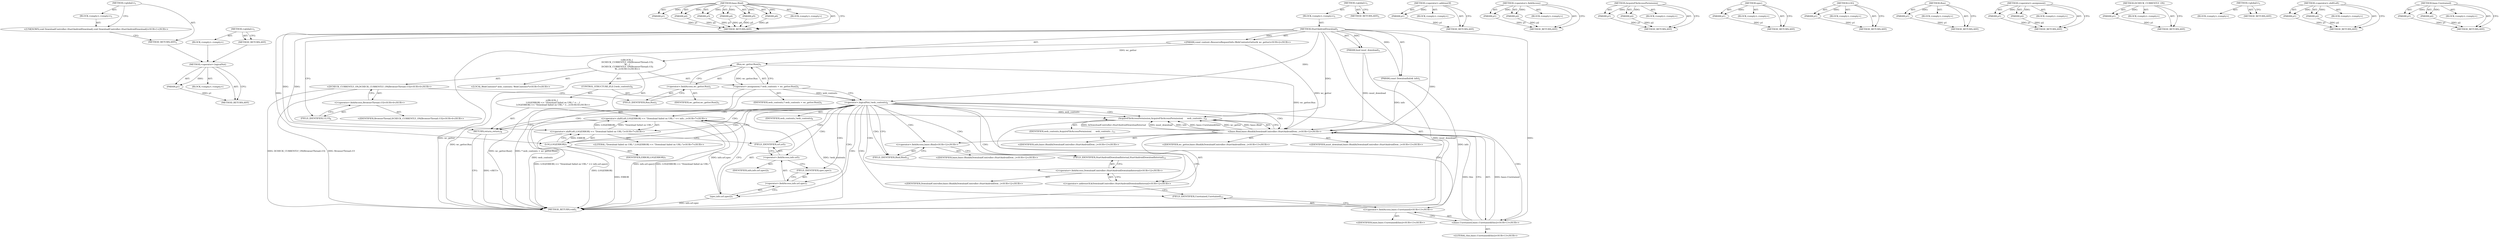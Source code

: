 digraph "&lt;global&gt;" {
vulnerable_103 [label=<(METHOD,&lt;operator&gt;.logicalNot)>];
vulnerable_104 [label=<(PARAM,p1)>];
vulnerable_105 [label=<(BLOCK,&lt;empty&gt;,&lt;empty&gt;)>];
vulnerable_106 [label=<(METHOD_RETURN,ANY)>];
vulnerable_125 [label=<(METHOD,base.Bind)>];
vulnerable_126 [label=<(PARAM,p1)>];
vulnerable_127 [label=<(PARAM,p2)>];
vulnerable_128 [label=<(PARAM,p3)>];
vulnerable_129 [label=<(PARAM,p4)>];
vulnerable_130 [label=<(PARAM,p5)>];
vulnerable_131 [label=<(PARAM,p6)>];
vulnerable_132 [label=<(BLOCK,&lt;empty&gt;,&lt;empty&gt;)>];
vulnerable_133 [label=<(METHOD_RETURN,ANY)>];
vulnerable_6 [label=<(METHOD,&lt;global&gt;)<SUB>1</SUB>>];
vulnerable_7 [label=<(BLOCK,&lt;empty&gt;,&lt;empty&gt;)<SUB>1</SUB>>];
vulnerable_8 [label=<(METHOD,StartAndroidDownload)<SUB>1</SUB>>];
vulnerable_9 [label="<(PARAM,const content::ResourceRequestInfo::WebContentsGetter&amp; wc_getter)<SUB>2</SUB>>"];
vulnerable_10 [label=<(PARAM,bool must_download)<SUB>3</SUB>>];
vulnerable_11 [label=<(PARAM,const DownloadInfo&amp; info)<SUB>3</SUB>>];
vulnerable_12 [label="<(BLOCK,{
  DCHECK_CURRENTLY_ON(BrowserThread::UI);
  W...,{
  DCHECK_CURRENTLY_ON(BrowserThread::UI);
  W...)<SUB>3</SUB>>"];
vulnerable_13 [label="<(DCHECK_CURRENTLY_ON,DCHECK_CURRENTLY_ON(BrowserThread::UI))<SUB>4</SUB>>"];
vulnerable_14 [label="<(&lt;operator&gt;.fieldAccess,BrowserThread::UI)<SUB>4</SUB>>"];
vulnerable_15 [label="<(IDENTIFIER,BrowserThread,DCHECK_CURRENTLY_ON(BrowserThread::UI))<SUB>4</SUB>>"];
vulnerable_16 [label=<(FIELD_IDENTIFIER,UI,UI)<SUB>4</SUB>>];
vulnerable_17 [label="<(LOCAL,WebContents* web_contents: WebContents*)<SUB>5</SUB>>"];
vulnerable_18 [label=<(&lt;operator&gt;.assignment,* web_contents = wc_getter.Run())<SUB>5</SUB>>];
vulnerable_19 [label=<(IDENTIFIER,web_contents,* web_contents = wc_getter.Run())<SUB>5</SUB>>];
vulnerable_20 [label=<(Run,wc_getter.Run())<SUB>5</SUB>>];
vulnerable_21 [label=<(&lt;operator&gt;.fieldAccess,wc_getter.Run)<SUB>5</SUB>>];
vulnerable_22 [label=<(IDENTIFIER,wc_getter,wc_getter.Run())<SUB>5</SUB>>];
vulnerable_23 [label=<(FIELD_IDENTIFIER,Run,Run)<SUB>5</SUB>>];
vulnerable_24 [label=<(CONTROL_STRUCTURE,IF,if (!web_contents))<SUB>6</SUB>>];
vulnerable_25 [label=<(&lt;operator&gt;.logicalNot,!web_contents)<SUB>6</SUB>>];
vulnerable_26 [label=<(IDENTIFIER,web_contents,!web_contents)<SUB>6</SUB>>];
vulnerable_27 [label="<(BLOCK,{
    LOG(ERROR) &lt;&lt; &quot;Download failed on URL:&quot; &lt;...,{
    LOG(ERROR) &lt;&lt; &quot;Download failed on URL:&quot; &lt;...)<SUB>6</SUB>>"];
vulnerable_28 [label="<(&lt;operator&gt;.shiftLeft,LOG(ERROR) &lt;&lt; &quot;Download failed on URL:&quot; &lt;&lt; info...)<SUB>7</SUB>>"];
vulnerable_29 [label="<(&lt;operator&gt;.shiftLeft,LOG(ERROR) &lt;&lt; &quot;Download failed on URL:&quot;)<SUB>7</SUB>>"];
vulnerable_30 [label=<(LOG,LOG(ERROR))<SUB>7</SUB>>];
vulnerable_31 [label=<(IDENTIFIER,ERROR,LOG(ERROR))<SUB>7</SUB>>];
vulnerable_32 [label="<(LITERAL,&quot;Download failed on URL:&quot;,LOG(ERROR) &lt;&lt; &quot;Download failed on URL:&quot;)<SUB>7</SUB>>"];
vulnerable_33 [label=<(spec,info.url.spec())<SUB>7</SUB>>];
vulnerable_34 [label=<(&lt;operator&gt;.fieldAccess,info.url.spec)<SUB>7</SUB>>];
vulnerable_35 [label=<(&lt;operator&gt;.fieldAccess,info.url)<SUB>7</SUB>>];
vulnerable_36 [label=<(IDENTIFIER,info,info.url.spec())<SUB>7</SUB>>];
vulnerable_37 [label=<(FIELD_IDENTIFIER,url,url)<SUB>7</SUB>>];
vulnerable_38 [label=<(FIELD_IDENTIFIER,spec,spec)<SUB>7</SUB>>];
vulnerable_39 [label=<(RETURN,return;,return;)<SUB>8</SUB>>];
vulnerable_40 [label=<(AcquireFileAccessPermission,AcquireFileAccessPermission(
      web_contents...)<SUB>10</SUB>>];
vulnerable_41 [label=<(IDENTIFIER,web_contents,AcquireFileAccessPermission(
      web_contents...)<SUB>11</SUB>>];
vulnerable_42 [label="<(base.Bind,base::Bind(&amp;DownloadController::StartAndroidDow...)<SUB>12</SUB>>"];
vulnerable_43 [label="<(&lt;operator&gt;.fieldAccess,base::Bind)<SUB>12</SUB>>"];
vulnerable_44 [label="<(IDENTIFIER,base,base::Bind(&amp;DownloadController::StartAndroidDow...)<SUB>12</SUB>>"];
vulnerable_45 [label=<(FIELD_IDENTIFIER,Bind,Bind)<SUB>12</SUB>>];
vulnerable_46 [label="<(&lt;operator&gt;.addressOf,&amp;DownloadController::StartAndroidDownloadInternal)<SUB>12</SUB>>"];
vulnerable_47 [label="<(&lt;operator&gt;.fieldAccess,DownloadController::StartAndroidDownloadInternal)<SUB>12</SUB>>"];
vulnerable_48 [label="<(IDENTIFIER,DownloadController,base::Bind(&amp;DownloadController::StartAndroidDow...)<SUB>12</SUB>>"];
vulnerable_49 [label=<(FIELD_IDENTIFIER,StartAndroidDownloadInternal,StartAndroidDownloadInternal)<SUB>12</SUB>>];
vulnerable_50 [label="<(base.Unretained,base::Unretained(this))<SUB>13</SUB>>"];
vulnerable_51 [label="<(&lt;operator&gt;.fieldAccess,base::Unretained)<SUB>13</SUB>>"];
vulnerable_52 [label="<(IDENTIFIER,base,base::Unretained(this))<SUB>13</SUB>>"];
vulnerable_53 [label=<(FIELD_IDENTIFIER,Unretained,Unretained)<SUB>13</SUB>>];
vulnerable_54 [label="<(LITERAL,this,base::Unretained(this))<SUB>13</SUB>>"];
vulnerable_55 [label="<(IDENTIFIER,wc_getter,base::Bind(&amp;DownloadController::StartAndroidDow...)<SUB>13</SUB>>"];
vulnerable_56 [label="<(IDENTIFIER,must_download,base::Bind(&amp;DownloadController::StartAndroidDow...)<SUB>13</SUB>>"];
vulnerable_57 [label="<(IDENTIFIER,info,base::Bind(&amp;DownloadController::StartAndroidDow...)<SUB>13</SUB>>"];
vulnerable_58 [label=<(METHOD_RETURN,void)<SUB>1</SUB>>];
vulnerable_60 [label=<(METHOD_RETURN,ANY)<SUB>1</SUB>>];
vulnerable_134 [label=<(METHOD,&lt;operator&gt;.addressOf)>];
vulnerable_135 [label=<(PARAM,p1)>];
vulnerable_136 [label=<(BLOCK,&lt;empty&gt;,&lt;empty&gt;)>];
vulnerable_137 [label=<(METHOD_RETURN,ANY)>];
vulnerable_89 [label=<(METHOD,&lt;operator&gt;.fieldAccess)>];
vulnerable_90 [label=<(PARAM,p1)>];
vulnerable_91 [label=<(PARAM,p2)>];
vulnerable_92 [label=<(BLOCK,&lt;empty&gt;,&lt;empty&gt;)>];
vulnerable_93 [label=<(METHOD_RETURN,ANY)>];
vulnerable_120 [label=<(METHOD,AcquireFileAccessPermission)>];
vulnerable_121 [label=<(PARAM,p1)>];
vulnerable_122 [label=<(PARAM,p2)>];
vulnerable_123 [label=<(BLOCK,&lt;empty&gt;,&lt;empty&gt;)>];
vulnerable_124 [label=<(METHOD_RETURN,ANY)>];
vulnerable_116 [label=<(METHOD,spec)>];
vulnerable_117 [label=<(PARAM,p1)>];
vulnerable_118 [label=<(BLOCK,&lt;empty&gt;,&lt;empty&gt;)>];
vulnerable_119 [label=<(METHOD_RETURN,ANY)>];
vulnerable_112 [label=<(METHOD,LOG)>];
vulnerable_113 [label=<(PARAM,p1)>];
vulnerable_114 [label=<(BLOCK,&lt;empty&gt;,&lt;empty&gt;)>];
vulnerable_115 [label=<(METHOD_RETURN,ANY)>];
vulnerable_99 [label=<(METHOD,Run)>];
vulnerable_100 [label=<(PARAM,p1)>];
vulnerable_101 [label=<(BLOCK,&lt;empty&gt;,&lt;empty&gt;)>];
vulnerable_102 [label=<(METHOD_RETURN,ANY)>];
vulnerable_94 [label=<(METHOD,&lt;operator&gt;.assignment)>];
vulnerable_95 [label=<(PARAM,p1)>];
vulnerable_96 [label=<(PARAM,p2)>];
vulnerable_97 [label=<(BLOCK,&lt;empty&gt;,&lt;empty&gt;)>];
vulnerable_98 [label=<(METHOD_RETURN,ANY)>];
vulnerable_85 [label=<(METHOD,DCHECK_CURRENTLY_ON)>];
vulnerable_86 [label=<(PARAM,p1)>];
vulnerable_87 [label=<(BLOCK,&lt;empty&gt;,&lt;empty&gt;)>];
vulnerable_88 [label=<(METHOD_RETURN,ANY)>];
vulnerable_79 [label=<(METHOD,&lt;global&gt;)<SUB>1</SUB>>];
vulnerable_80 [label=<(BLOCK,&lt;empty&gt;,&lt;empty&gt;)>];
vulnerable_81 [label=<(METHOD_RETURN,ANY)>];
vulnerable_107 [label=<(METHOD,&lt;operator&gt;.shiftLeft)>];
vulnerable_108 [label=<(PARAM,p1)>];
vulnerable_109 [label=<(PARAM,p2)>];
vulnerable_110 [label=<(BLOCK,&lt;empty&gt;,&lt;empty&gt;)>];
vulnerable_111 [label=<(METHOD_RETURN,ANY)>];
vulnerable_138 [label=<(METHOD,base.Unretained)>];
vulnerable_139 [label=<(PARAM,p1)>];
vulnerable_140 [label=<(PARAM,p2)>];
vulnerable_141 [label=<(BLOCK,&lt;empty&gt;,&lt;empty&gt;)>];
vulnerable_142 [label=<(METHOD_RETURN,ANY)>];
fixed_6 [label=<(METHOD,&lt;global&gt;)<SUB>1</SUB>>];
fixed_7 [label=<(BLOCK,&lt;empty&gt;,&lt;empty&gt;)<SUB>1</SUB>>];
fixed_8 [label="<(UNKNOWN,void DownloadController::StartAndroidDownload(,void DownloadController::StartAndroidDownload()<SUB>1</SUB>>"];
fixed_9 [label=<(METHOD_RETURN,ANY)<SUB>1</SUB>>];
fixed_14 [label=<(METHOD,&lt;global&gt;)<SUB>1</SUB>>];
fixed_15 [label=<(BLOCK,&lt;empty&gt;,&lt;empty&gt;)>];
fixed_16 [label=<(METHOD_RETURN,ANY)>];
vulnerable_103 -> vulnerable_104  [key=0, label="AST: "];
vulnerable_103 -> vulnerable_104  [key=1, label="DDG: "];
vulnerable_103 -> vulnerable_105  [key=0, label="AST: "];
vulnerable_103 -> vulnerable_106  [key=0, label="AST: "];
vulnerable_103 -> vulnerable_106  [key=1, label="CFG: "];
vulnerable_104 -> vulnerable_106  [key=0, label="DDG: p1"];
vulnerable_125 -> vulnerable_126  [key=0, label="AST: "];
vulnerable_125 -> vulnerable_126  [key=1, label="DDG: "];
vulnerable_125 -> vulnerable_132  [key=0, label="AST: "];
vulnerable_125 -> vulnerable_127  [key=0, label="AST: "];
vulnerable_125 -> vulnerable_127  [key=1, label="DDG: "];
vulnerable_125 -> vulnerable_133  [key=0, label="AST: "];
vulnerable_125 -> vulnerable_133  [key=1, label="CFG: "];
vulnerable_125 -> vulnerable_128  [key=0, label="AST: "];
vulnerable_125 -> vulnerable_128  [key=1, label="DDG: "];
vulnerable_125 -> vulnerable_129  [key=0, label="AST: "];
vulnerable_125 -> vulnerable_129  [key=1, label="DDG: "];
vulnerable_125 -> vulnerable_130  [key=0, label="AST: "];
vulnerable_125 -> vulnerable_130  [key=1, label="DDG: "];
vulnerable_125 -> vulnerable_131  [key=0, label="AST: "];
vulnerable_125 -> vulnerable_131  [key=1, label="DDG: "];
vulnerable_126 -> vulnerable_133  [key=0, label="DDG: p1"];
vulnerable_127 -> vulnerable_133  [key=0, label="DDG: p2"];
vulnerable_128 -> vulnerable_133  [key=0, label="DDG: p3"];
vulnerable_129 -> vulnerable_133  [key=0, label="DDG: p4"];
vulnerable_130 -> vulnerable_133  [key=0, label="DDG: p5"];
vulnerable_131 -> vulnerable_133  [key=0, label="DDG: p6"];
vulnerable_6 -> vulnerable_7  [key=0, label="AST: "];
vulnerable_6 -> vulnerable_60  [key=0, label="AST: "];
vulnerable_6 -> vulnerable_60  [key=1, label="CFG: "];
vulnerable_7 -> vulnerable_8  [key=0, label="AST: "];
vulnerable_8 -> vulnerable_9  [key=0, label="AST: "];
vulnerable_8 -> vulnerable_9  [key=1, label="DDG: "];
vulnerable_8 -> vulnerable_10  [key=0, label="AST: "];
vulnerable_8 -> vulnerable_10  [key=1, label="DDG: "];
vulnerable_8 -> vulnerable_11  [key=0, label="AST: "];
vulnerable_8 -> vulnerable_11  [key=1, label="DDG: "];
vulnerable_8 -> vulnerable_12  [key=0, label="AST: "];
vulnerable_8 -> vulnerable_58  [key=0, label="AST: "];
vulnerable_8 -> vulnerable_16  [key=0, label="CFG: "];
vulnerable_8 -> vulnerable_40  [key=0, label="DDG: "];
vulnerable_8 -> vulnerable_25  [key=0, label="DDG: "];
vulnerable_8 -> vulnerable_39  [key=0, label="DDG: "];
vulnerable_8 -> vulnerable_42  [key=0, label="DDG: "];
vulnerable_8 -> vulnerable_50  [key=0, label="DDG: "];
vulnerable_8 -> vulnerable_29  [key=0, label="DDG: "];
vulnerable_8 -> vulnerable_30  [key=0, label="DDG: "];
vulnerable_9 -> vulnerable_58  [key=0, label="DDG: wc_getter"];
vulnerable_9 -> vulnerable_20  [key=0, label="DDG: wc_getter"];
vulnerable_9 -> vulnerable_42  [key=0, label="DDG: wc_getter"];
vulnerable_10 -> vulnerable_58  [key=0, label="DDG: must_download"];
vulnerable_10 -> vulnerable_42  [key=0, label="DDG: must_download"];
vulnerable_11 -> vulnerable_58  [key=0, label="DDG: info"];
vulnerable_11 -> vulnerable_42  [key=0, label="DDG: info"];
vulnerable_12 -> vulnerable_13  [key=0, label="AST: "];
vulnerable_12 -> vulnerable_17  [key=0, label="AST: "];
vulnerable_12 -> vulnerable_18  [key=0, label="AST: "];
vulnerable_12 -> vulnerable_24  [key=0, label="AST: "];
vulnerable_12 -> vulnerable_40  [key=0, label="AST: "];
vulnerable_13 -> vulnerable_14  [key=0, label="AST: "];
vulnerable_13 -> vulnerable_23  [key=0, label="CFG: "];
vulnerable_13 -> vulnerable_58  [key=0, label="DDG: BrowserThread::UI"];
vulnerable_13 -> vulnerable_58  [key=1, label="DDG: DCHECK_CURRENTLY_ON(BrowserThread::UI)"];
vulnerable_14 -> vulnerable_15  [key=0, label="AST: "];
vulnerable_14 -> vulnerable_16  [key=0, label="AST: "];
vulnerable_14 -> vulnerable_13  [key=0, label="CFG: "];
vulnerable_16 -> vulnerable_14  [key=0, label="CFG: "];
vulnerable_18 -> vulnerable_19  [key=0, label="AST: "];
vulnerable_18 -> vulnerable_20  [key=0, label="AST: "];
vulnerable_18 -> vulnerable_25  [key=0, label="CFG: "];
vulnerable_18 -> vulnerable_25  [key=1, label="DDG: web_contents"];
vulnerable_18 -> vulnerable_58  [key=0, label="DDG: wc_getter.Run()"];
vulnerable_18 -> vulnerable_58  [key=1, label="DDG: * web_contents = wc_getter.Run()"];
vulnerable_20 -> vulnerable_21  [key=0, label="AST: "];
vulnerable_20 -> vulnerable_18  [key=0, label="CFG: "];
vulnerable_20 -> vulnerable_18  [key=1, label="DDG: wc_getter.Run"];
vulnerable_20 -> vulnerable_58  [key=0, label="DDG: wc_getter.Run"];
vulnerable_20 -> vulnerable_42  [key=0, label="DDG: wc_getter.Run"];
vulnerable_21 -> vulnerable_22  [key=0, label="AST: "];
vulnerable_21 -> vulnerable_23  [key=0, label="AST: "];
vulnerable_21 -> vulnerable_20  [key=0, label="CFG: "];
vulnerable_23 -> vulnerable_21  [key=0, label="CFG: "];
vulnerable_24 -> vulnerable_25  [key=0, label="AST: "];
vulnerable_24 -> vulnerable_27  [key=0, label="AST: "];
vulnerable_25 -> vulnerable_26  [key=0, label="AST: "];
vulnerable_25 -> vulnerable_30  [key=0, label="CFG: "];
vulnerable_25 -> vulnerable_30  [key=1, label="CDG: "];
vulnerable_25 -> vulnerable_45  [key=0, label="CFG: "];
vulnerable_25 -> vulnerable_45  [key=1, label="CDG: "];
vulnerable_25 -> vulnerable_58  [key=0, label="DDG: web_contents"];
vulnerable_25 -> vulnerable_58  [key=1, label="DDG: !web_contents"];
vulnerable_25 -> vulnerable_40  [key=0, label="DDG: web_contents"];
vulnerable_25 -> vulnerable_40  [key=1, label="CDG: "];
vulnerable_25 -> vulnerable_47  [key=0, label="CDG: "];
vulnerable_25 -> vulnerable_34  [key=0, label="CDG: "];
vulnerable_25 -> vulnerable_49  [key=0, label="CDG: "];
vulnerable_25 -> vulnerable_33  [key=0, label="CDG: "];
vulnerable_25 -> vulnerable_42  [key=0, label="CDG: "];
vulnerable_25 -> vulnerable_51  [key=0, label="CDG: "];
vulnerable_25 -> vulnerable_28  [key=0, label="CDG: "];
vulnerable_25 -> vulnerable_37  [key=0, label="CDG: "];
vulnerable_25 -> vulnerable_46  [key=0, label="CDG: "];
vulnerable_25 -> vulnerable_53  [key=0, label="CDG: "];
vulnerable_25 -> vulnerable_38  [key=0, label="CDG: "];
vulnerable_25 -> vulnerable_29  [key=0, label="CDG: "];
vulnerable_25 -> vulnerable_50  [key=0, label="CDG: "];
vulnerable_25 -> vulnerable_35  [key=0, label="CDG: "];
vulnerable_25 -> vulnerable_39  [key=0, label="CDG: "];
vulnerable_25 -> vulnerable_43  [key=0, label="CDG: "];
vulnerable_27 -> vulnerable_28  [key=0, label="AST: "];
vulnerable_27 -> vulnerable_39  [key=0, label="AST: "];
vulnerable_28 -> vulnerable_29  [key=0, label="AST: "];
vulnerable_28 -> vulnerable_33  [key=0, label="AST: "];
vulnerable_28 -> vulnerable_39  [key=0, label="CFG: "];
vulnerable_28 -> vulnerable_58  [key=0, label="DDG: LOG(ERROR) &lt;&lt; &quot;Download failed on URL:&quot;"];
vulnerable_28 -> vulnerable_58  [key=1, label="DDG: info.url.spec()"];
vulnerable_28 -> vulnerable_58  [key=2, label="DDG: LOG(ERROR) &lt;&lt; &quot;Download failed on URL:&quot; &lt;&lt; info.url.spec()"];
vulnerable_29 -> vulnerable_30  [key=0, label="AST: "];
vulnerable_29 -> vulnerable_32  [key=0, label="AST: "];
vulnerable_29 -> vulnerable_37  [key=0, label="CFG: "];
vulnerable_29 -> vulnerable_58  [key=0, label="DDG: LOG(ERROR)"];
vulnerable_29 -> vulnerable_28  [key=0, label="DDG: LOG(ERROR)"];
vulnerable_29 -> vulnerable_28  [key=1, label="DDG: &quot;Download failed on URL:&quot;"];
vulnerable_30 -> vulnerable_31  [key=0, label="AST: "];
vulnerable_30 -> vulnerable_29  [key=0, label="CFG: "];
vulnerable_30 -> vulnerable_29  [key=1, label="DDG: ERROR"];
vulnerable_30 -> vulnerable_58  [key=0, label="DDG: ERROR"];
vulnerable_33 -> vulnerable_34  [key=0, label="AST: "];
vulnerable_33 -> vulnerable_28  [key=0, label="CFG: "];
vulnerable_33 -> vulnerable_28  [key=1, label="DDG: info.url.spec"];
vulnerable_33 -> vulnerable_58  [key=0, label="DDG: info.url.spec"];
vulnerable_34 -> vulnerable_35  [key=0, label="AST: "];
vulnerable_34 -> vulnerable_38  [key=0, label="AST: "];
vulnerable_34 -> vulnerable_33  [key=0, label="CFG: "];
vulnerable_35 -> vulnerable_36  [key=0, label="AST: "];
vulnerable_35 -> vulnerable_37  [key=0, label="AST: "];
vulnerable_35 -> vulnerable_38  [key=0, label="CFG: "];
vulnerable_37 -> vulnerable_35  [key=0, label="CFG: "];
vulnerable_38 -> vulnerable_34  [key=0, label="CFG: "];
vulnerable_39 -> vulnerable_58  [key=0, label="CFG: "];
vulnerable_39 -> vulnerable_58  [key=1, label="DDG: &lt;RET&gt;"];
vulnerable_40 -> vulnerable_41  [key=0, label="AST: "];
vulnerable_40 -> vulnerable_42  [key=0, label="AST: "];
vulnerable_40 -> vulnerable_58  [key=0, label="CFG: "];
vulnerable_42 -> vulnerable_43  [key=0, label="AST: "];
vulnerable_42 -> vulnerable_46  [key=0, label="AST: "];
vulnerable_42 -> vulnerable_50  [key=0, label="AST: "];
vulnerable_42 -> vulnerable_55  [key=0, label="AST: "];
vulnerable_42 -> vulnerable_56  [key=0, label="AST: "];
vulnerable_42 -> vulnerable_57  [key=0, label="AST: "];
vulnerable_42 -> vulnerable_40  [key=0, label="CFG: "];
vulnerable_42 -> vulnerable_40  [key=1, label="DDG: &amp;DownloadController::StartAndroidDownloadInternal"];
vulnerable_42 -> vulnerable_40  [key=2, label="DDG: must_download"];
vulnerable_42 -> vulnerable_40  [key=3, label="DDG: info"];
vulnerable_42 -> vulnerable_40  [key=4, label="DDG: base::Unretained(this)"];
vulnerable_42 -> vulnerable_40  [key=5, label="DDG: wc_getter"];
vulnerable_42 -> vulnerable_40  [key=6, label="DDG: base::Bind"];
vulnerable_43 -> vulnerable_44  [key=0, label="AST: "];
vulnerable_43 -> vulnerable_45  [key=0, label="AST: "];
vulnerable_43 -> vulnerable_49  [key=0, label="CFG: "];
vulnerable_45 -> vulnerable_43  [key=0, label="CFG: "];
vulnerable_46 -> vulnerable_47  [key=0, label="AST: "];
vulnerable_46 -> vulnerable_53  [key=0, label="CFG: "];
vulnerable_47 -> vulnerable_48  [key=0, label="AST: "];
vulnerable_47 -> vulnerable_49  [key=0, label="AST: "];
vulnerable_47 -> vulnerable_46  [key=0, label="CFG: "];
vulnerable_49 -> vulnerable_47  [key=0, label="CFG: "];
vulnerable_50 -> vulnerable_51  [key=0, label="AST: "];
vulnerable_50 -> vulnerable_54  [key=0, label="AST: "];
vulnerable_50 -> vulnerable_42  [key=0, label="CFG: "];
vulnerable_50 -> vulnerable_42  [key=1, label="DDG: base::Unretained"];
vulnerable_50 -> vulnerable_42  [key=2, label="DDG: this"];
vulnerable_51 -> vulnerable_52  [key=0, label="AST: "];
vulnerable_51 -> vulnerable_53  [key=0, label="AST: "];
vulnerable_51 -> vulnerable_50  [key=0, label="CFG: "];
vulnerable_53 -> vulnerable_51  [key=0, label="CFG: "];
vulnerable_134 -> vulnerable_135  [key=0, label="AST: "];
vulnerable_134 -> vulnerable_135  [key=1, label="DDG: "];
vulnerable_134 -> vulnerable_136  [key=0, label="AST: "];
vulnerable_134 -> vulnerable_137  [key=0, label="AST: "];
vulnerable_134 -> vulnerable_137  [key=1, label="CFG: "];
vulnerable_135 -> vulnerable_137  [key=0, label="DDG: p1"];
vulnerable_89 -> vulnerable_90  [key=0, label="AST: "];
vulnerable_89 -> vulnerable_90  [key=1, label="DDG: "];
vulnerable_89 -> vulnerable_92  [key=0, label="AST: "];
vulnerable_89 -> vulnerable_91  [key=0, label="AST: "];
vulnerable_89 -> vulnerable_91  [key=1, label="DDG: "];
vulnerable_89 -> vulnerable_93  [key=0, label="AST: "];
vulnerable_89 -> vulnerable_93  [key=1, label="CFG: "];
vulnerable_90 -> vulnerable_93  [key=0, label="DDG: p1"];
vulnerable_91 -> vulnerable_93  [key=0, label="DDG: p2"];
vulnerable_120 -> vulnerable_121  [key=0, label="AST: "];
vulnerable_120 -> vulnerable_121  [key=1, label="DDG: "];
vulnerable_120 -> vulnerable_123  [key=0, label="AST: "];
vulnerable_120 -> vulnerable_122  [key=0, label="AST: "];
vulnerable_120 -> vulnerable_122  [key=1, label="DDG: "];
vulnerable_120 -> vulnerable_124  [key=0, label="AST: "];
vulnerable_120 -> vulnerable_124  [key=1, label="CFG: "];
vulnerable_121 -> vulnerable_124  [key=0, label="DDG: p1"];
vulnerable_122 -> vulnerable_124  [key=0, label="DDG: p2"];
vulnerable_116 -> vulnerable_117  [key=0, label="AST: "];
vulnerable_116 -> vulnerable_117  [key=1, label="DDG: "];
vulnerable_116 -> vulnerable_118  [key=0, label="AST: "];
vulnerable_116 -> vulnerable_119  [key=0, label="AST: "];
vulnerable_116 -> vulnerable_119  [key=1, label="CFG: "];
vulnerable_117 -> vulnerable_119  [key=0, label="DDG: p1"];
vulnerable_112 -> vulnerable_113  [key=0, label="AST: "];
vulnerable_112 -> vulnerable_113  [key=1, label="DDG: "];
vulnerable_112 -> vulnerable_114  [key=0, label="AST: "];
vulnerable_112 -> vulnerable_115  [key=0, label="AST: "];
vulnerable_112 -> vulnerable_115  [key=1, label="CFG: "];
vulnerable_113 -> vulnerable_115  [key=0, label="DDG: p1"];
vulnerable_99 -> vulnerable_100  [key=0, label="AST: "];
vulnerable_99 -> vulnerable_100  [key=1, label="DDG: "];
vulnerable_99 -> vulnerable_101  [key=0, label="AST: "];
vulnerable_99 -> vulnerable_102  [key=0, label="AST: "];
vulnerable_99 -> vulnerable_102  [key=1, label="CFG: "];
vulnerable_100 -> vulnerable_102  [key=0, label="DDG: p1"];
vulnerable_94 -> vulnerable_95  [key=0, label="AST: "];
vulnerable_94 -> vulnerable_95  [key=1, label="DDG: "];
vulnerable_94 -> vulnerable_97  [key=0, label="AST: "];
vulnerable_94 -> vulnerable_96  [key=0, label="AST: "];
vulnerable_94 -> vulnerable_96  [key=1, label="DDG: "];
vulnerable_94 -> vulnerable_98  [key=0, label="AST: "];
vulnerable_94 -> vulnerable_98  [key=1, label="CFG: "];
vulnerable_95 -> vulnerable_98  [key=0, label="DDG: p1"];
vulnerable_96 -> vulnerable_98  [key=0, label="DDG: p2"];
vulnerable_85 -> vulnerable_86  [key=0, label="AST: "];
vulnerable_85 -> vulnerable_86  [key=1, label="DDG: "];
vulnerable_85 -> vulnerable_87  [key=0, label="AST: "];
vulnerable_85 -> vulnerable_88  [key=0, label="AST: "];
vulnerable_85 -> vulnerable_88  [key=1, label="CFG: "];
vulnerable_86 -> vulnerable_88  [key=0, label="DDG: p1"];
vulnerable_79 -> vulnerable_80  [key=0, label="AST: "];
vulnerable_79 -> vulnerable_81  [key=0, label="AST: "];
vulnerable_79 -> vulnerable_81  [key=1, label="CFG: "];
vulnerable_107 -> vulnerable_108  [key=0, label="AST: "];
vulnerable_107 -> vulnerable_108  [key=1, label="DDG: "];
vulnerable_107 -> vulnerable_110  [key=0, label="AST: "];
vulnerable_107 -> vulnerable_109  [key=0, label="AST: "];
vulnerable_107 -> vulnerable_109  [key=1, label="DDG: "];
vulnerable_107 -> vulnerable_111  [key=0, label="AST: "];
vulnerable_107 -> vulnerable_111  [key=1, label="CFG: "];
vulnerable_108 -> vulnerable_111  [key=0, label="DDG: p1"];
vulnerable_109 -> vulnerable_111  [key=0, label="DDG: p2"];
vulnerable_138 -> vulnerable_139  [key=0, label="AST: "];
vulnerable_138 -> vulnerable_139  [key=1, label="DDG: "];
vulnerable_138 -> vulnerable_141  [key=0, label="AST: "];
vulnerable_138 -> vulnerable_140  [key=0, label="AST: "];
vulnerable_138 -> vulnerable_140  [key=1, label="DDG: "];
vulnerable_138 -> vulnerable_142  [key=0, label="AST: "];
vulnerable_138 -> vulnerable_142  [key=1, label="CFG: "];
vulnerable_139 -> vulnerable_142  [key=0, label="DDG: p1"];
vulnerable_140 -> vulnerable_142  [key=0, label="DDG: p2"];
fixed_6 -> fixed_7  [key=0, label="AST: "];
fixed_6 -> fixed_9  [key=0, label="AST: "];
fixed_6 -> fixed_8  [key=0, label="CFG: "];
fixed_7 -> fixed_8  [key=0, label="AST: "];
fixed_8 -> fixed_9  [key=0, label="CFG: "];
fixed_9 -> vulnerable_103  [key=0];
fixed_14 -> fixed_15  [key=0, label="AST: "];
fixed_14 -> fixed_16  [key=0, label="AST: "];
fixed_14 -> fixed_16  [key=1, label="CFG: "];
fixed_15 -> vulnerable_103  [key=0];
fixed_16 -> vulnerable_103  [key=0];
}
